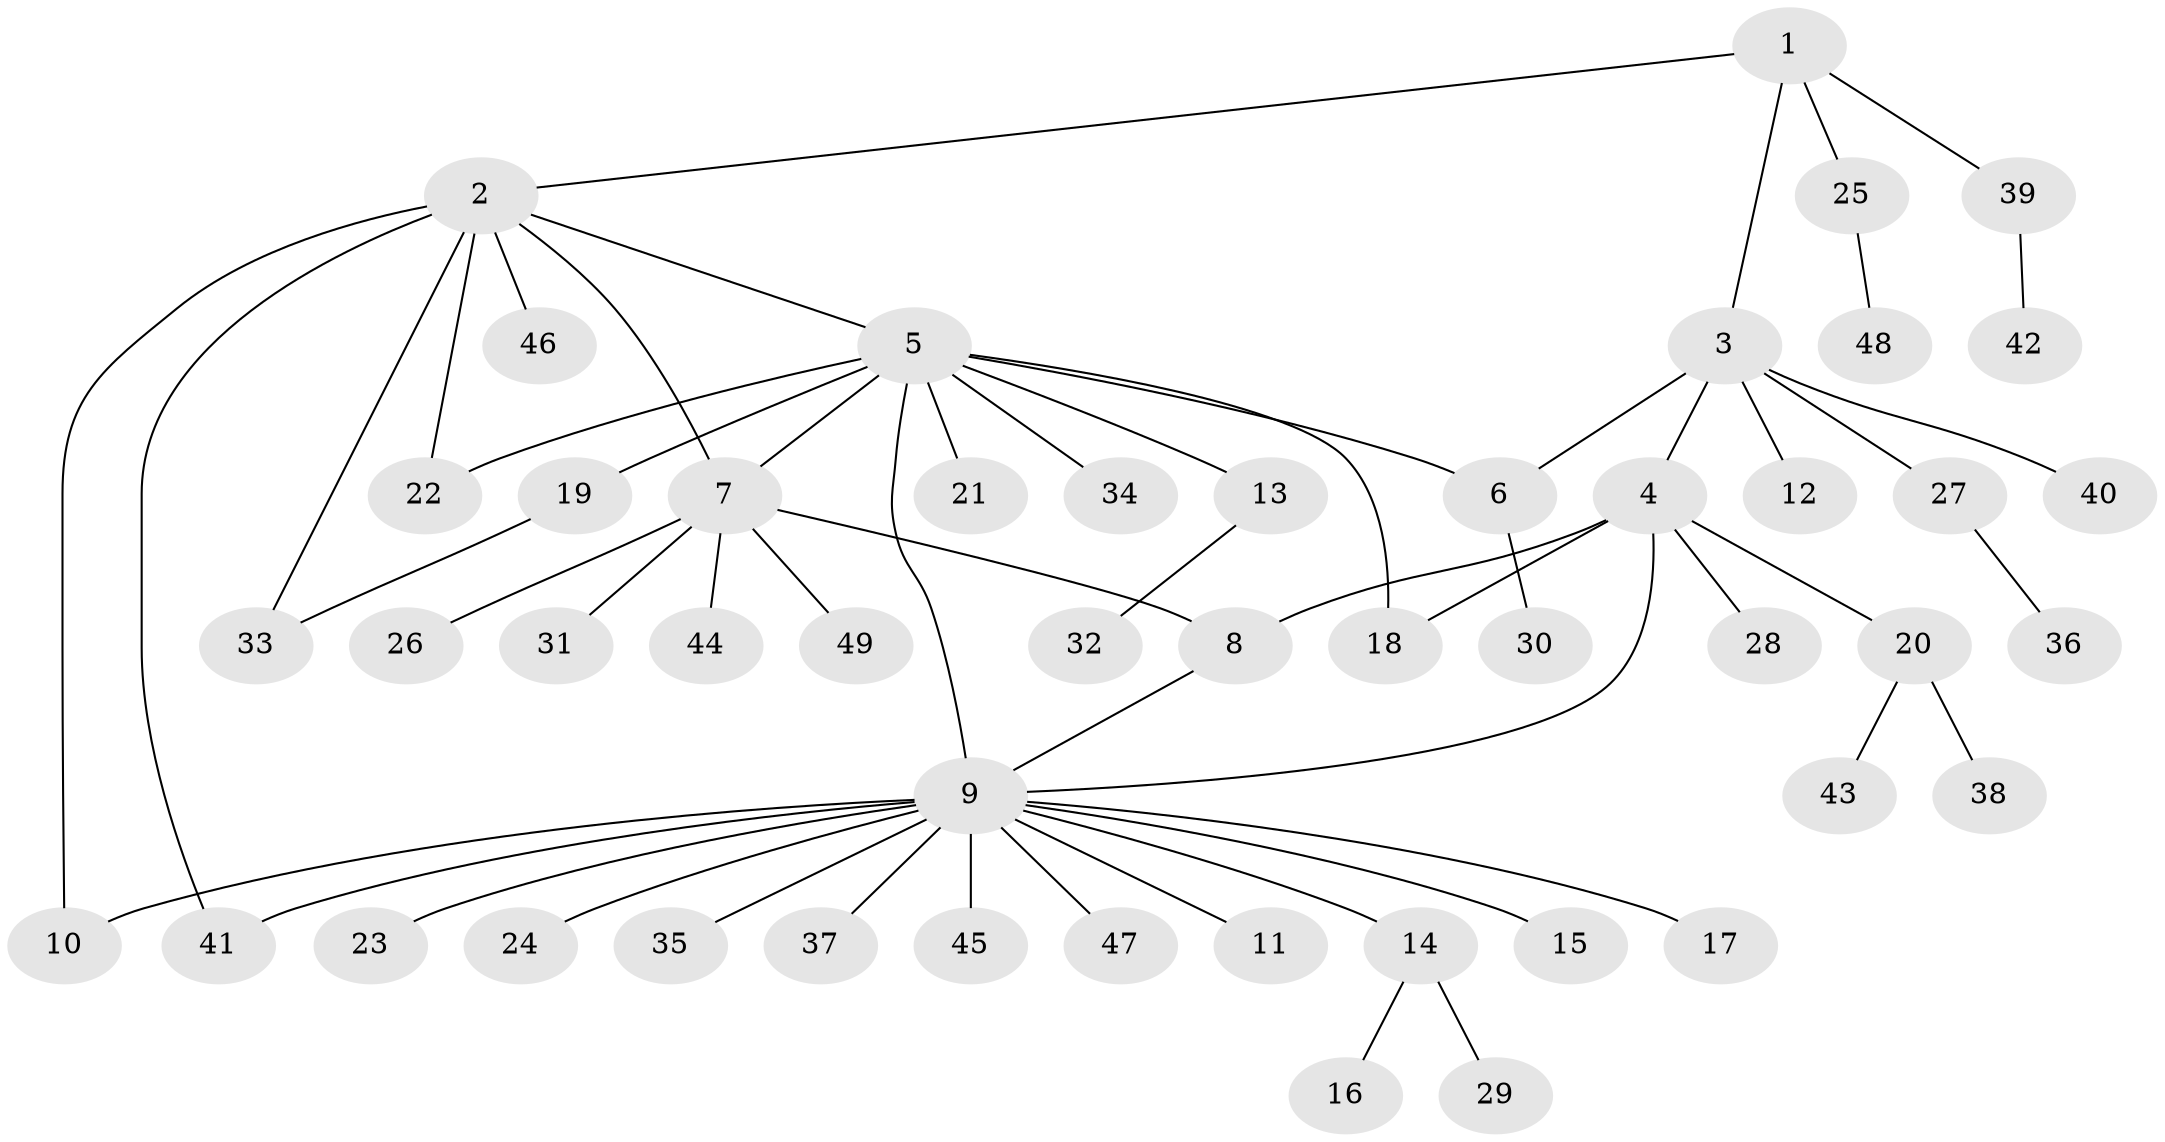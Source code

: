 // Generated by graph-tools (version 1.1) at 2025/11/02/27/25 16:11:29]
// undirected, 49 vertices, 58 edges
graph export_dot {
graph [start="1"]
  node [color=gray90,style=filled];
  1;
  2;
  3;
  4;
  5;
  6;
  7;
  8;
  9;
  10;
  11;
  12;
  13;
  14;
  15;
  16;
  17;
  18;
  19;
  20;
  21;
  22;
  23;
  24;
  25;
  26;
  27;
  28;
  29;
  30;
  31;
  32;
  33;
  34;
  35;
  36;
  37;
  38;
  39;
  40;
  41;
  42;
  43;
  44;
  45;
  46;
  47;
  48;
  49;
  1 -- 2;
  1 -- 3;
  1 -- 25;
  1 -- 39;
  2 -- 5;
  2 -- 7;
  2 -- 10;
  2 -- 22;
  2 -- 33;
  2 -- 41;
  2 -- 46;
  3 -- 4;
  3 -- 6;
  3 -- 12;
  3 -- 27;
  3 -- 40;
  4 -- 8;
  4 -- 9;
  4 -- 18;
  4 -- 20;
  4 -- 28;
  5 -- 6;
  5 -- 7;
  5 -- 9;
  5 -- 13;
  5 -- 18;
  5 -- 19;
  5 -- 21;
  5 -- 22;
  5 -- 34;
  6 -- 30;
  7 -- 8;
  7 -- 26;
  7 -- 31;
  7 -- 44;
  7 -- 49;
  8 -- 9;
  9 -- 10;
  9 -- 11;
  9 -- 14;
  9 -- 15;
  9 -- 17;
  9 -- 23;
  9 -- 24;
  9 -- 35;
  9 -- 37;
  9 -- 41;
  9 -- 45;
  9 -- 47;
  13 -- 32;
  14 -- 16;
  14 -- 29;
  19 -- 33;
  20 -- 38;
  20 -- 43;
  25 -- 48;
  27 -- 36;
  39 -- 42;
}

